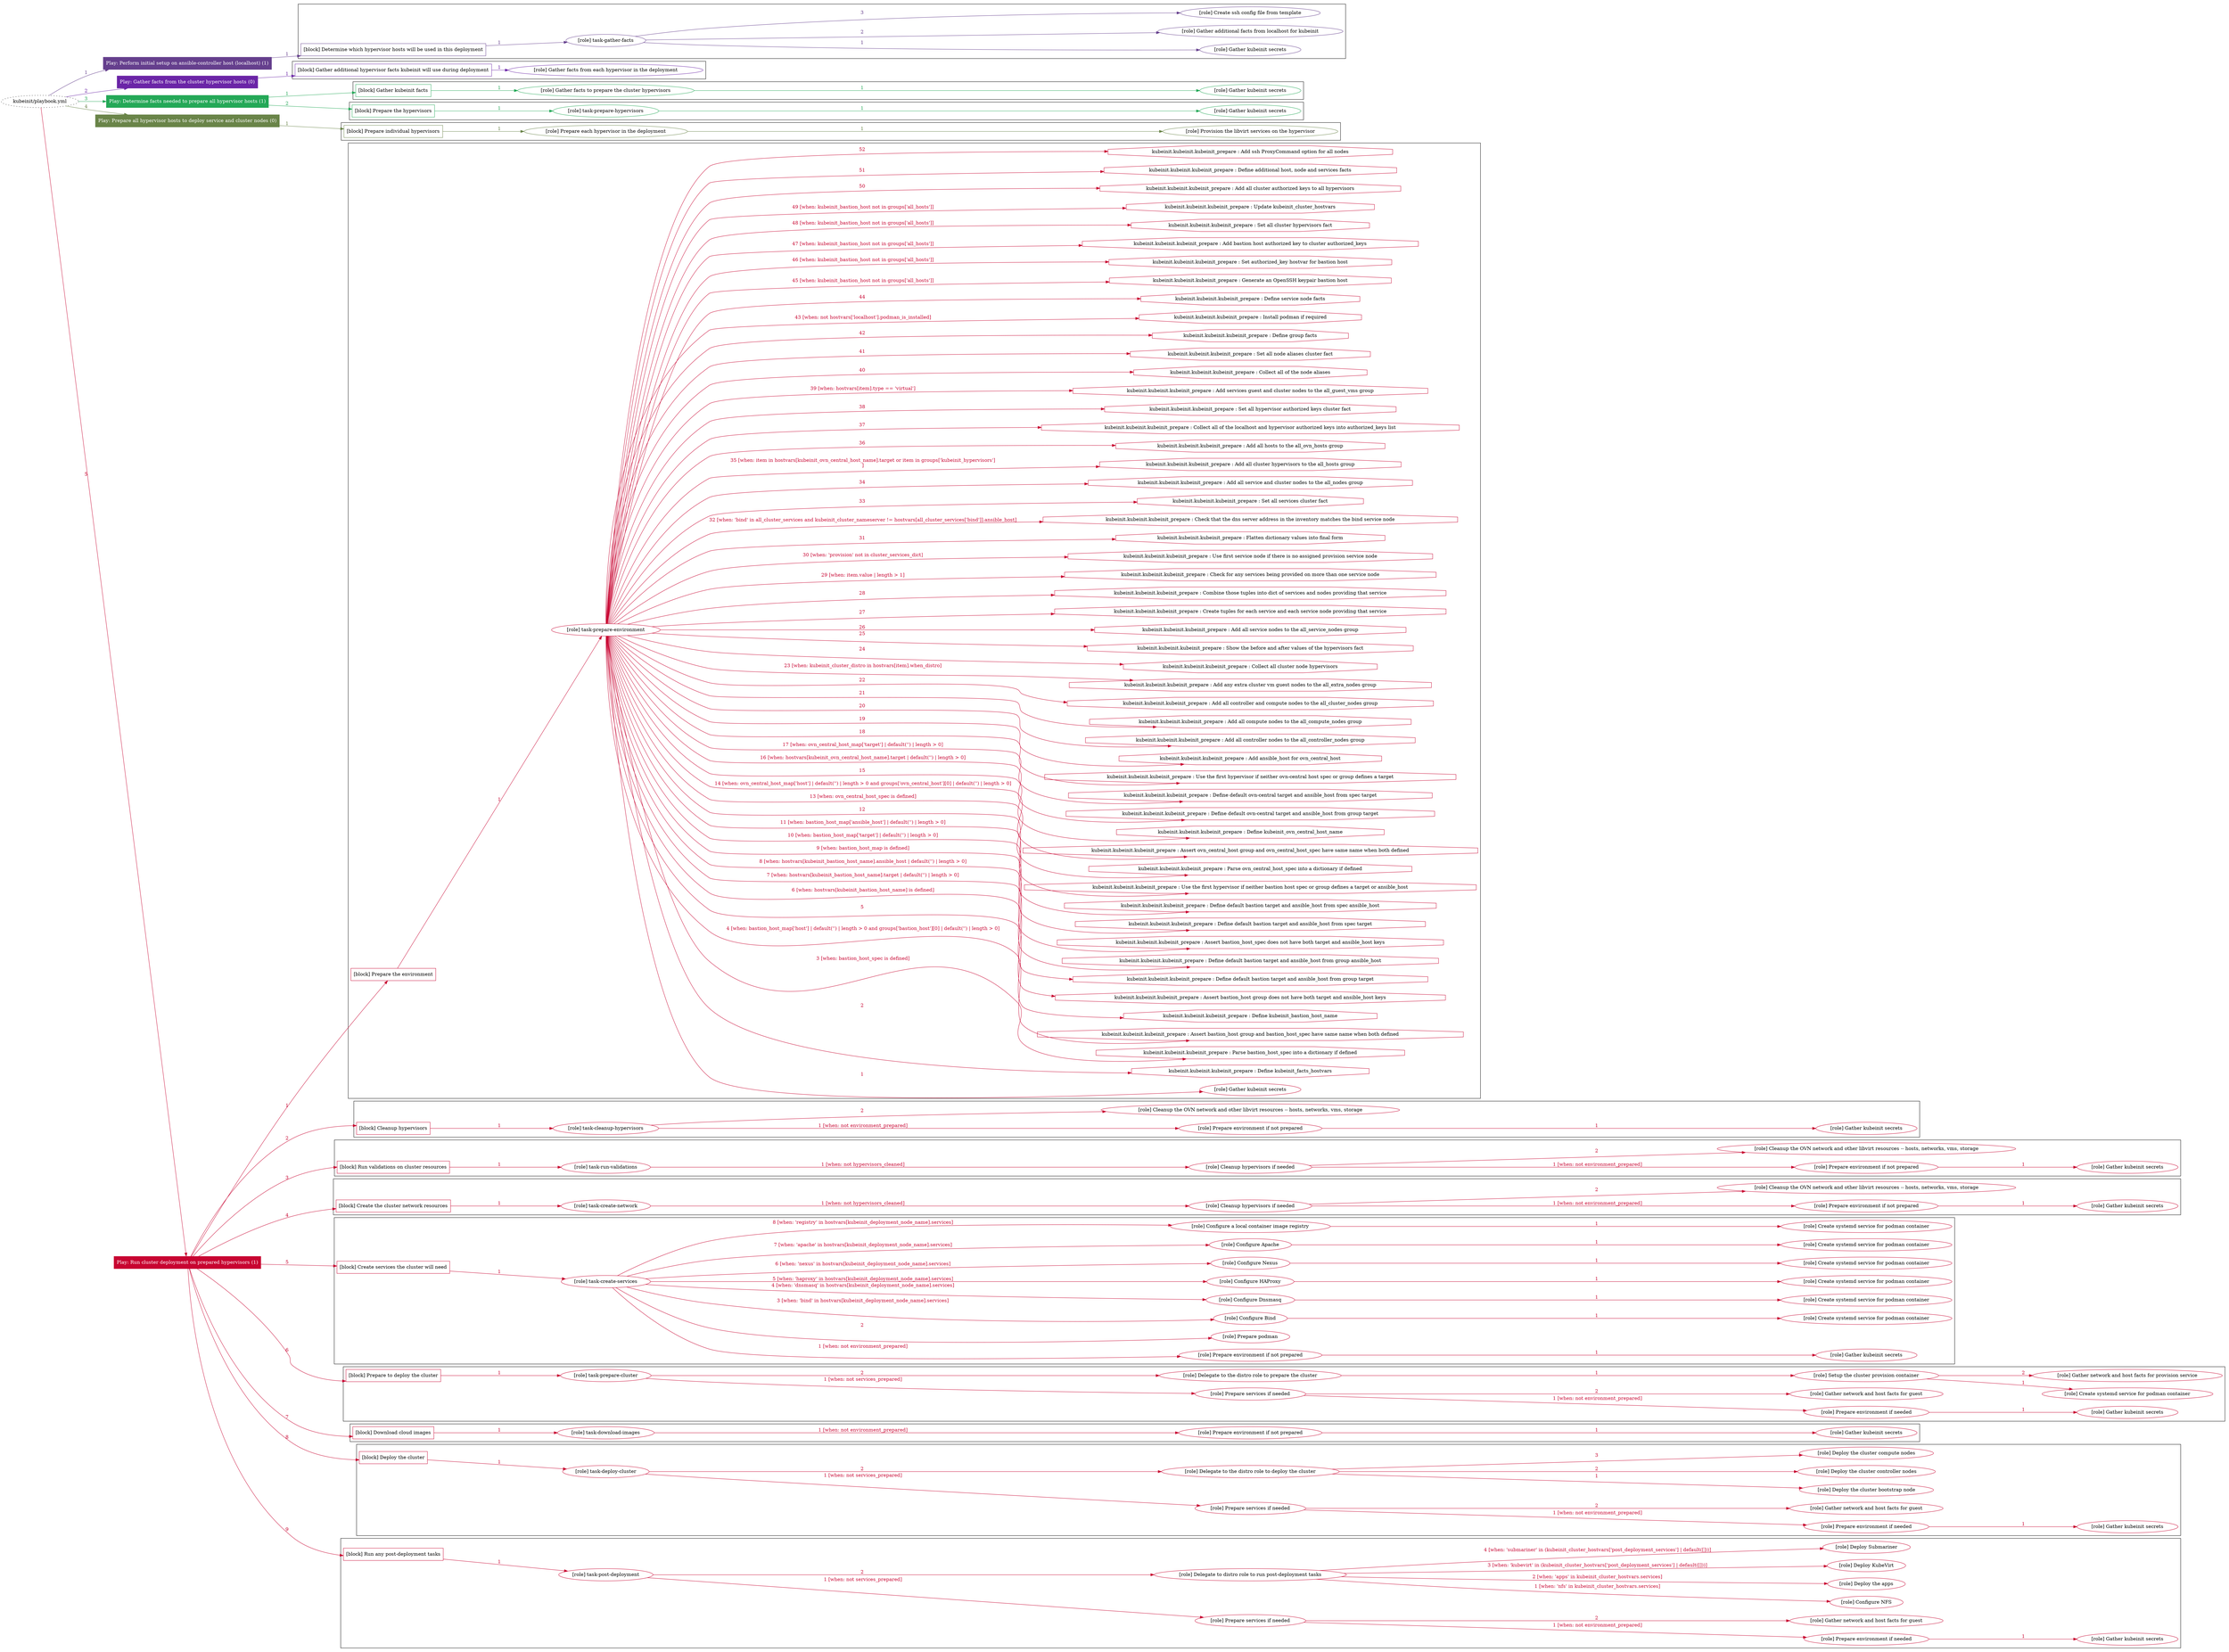 digraph {
	graph [concentrate=true ordering=in rankdir=LR ratio=fill]
	edge [esep=5 sep=10]
	"kubeinit/playbook.yml" [URL="/home/runner/work/kubeinit/kubeinit/kubeinit/playbook.yml" id=playbook_555be4e4 style=dotted]
	"kubeinit/playbook.yml" -> play_eb3d7757 [label="1 " color="#653f8d" fontcolor="#653f8d" id=edge_25dfdb17 labeltooltip="1 " tooltip="1 "]
	subgraph "Play: Perform initial setup on ansible-controller host (localhost) (1)" {
		play_eb3d7757 [label="Play: Perform initial setup on ansible-controller host (localhost) (1)" URL="/home/runner/work/kubeinit/kubeinit/kubeinit/playbook.yml" color="#653f8d" fontcolor="#ffffff" id=play_eb3d7757 shape=box style=filled tooltip=localhost]
		play_eb3d7757 -> block_e48f6ea4 [label=1 color="#653f8d" fontcolor="#653f8d" id=edge_db8f3be6 labeltooltip=1 tooltip=1]
		subgraph cluster_block_e48f6ea4 {
			block_e48f6ea4 [label="[block] Determine which hypervisor hosts will be used in this deployment" URL="/home/runner/work/kubeinit/kubeinit/kubeinit/playbook.yml" color="#653f8d" id=block_e48f6ea4 labeltooltip="Determine which hypervisor hosts will be used in this deployment" shape=box tooltip="Determine which hypervisor hosts will be used in this deployment"]
			block_e48f6ea4 -> role_bedd4c49 [label="1 " color="#653f8d" fontcolor="#653f8d" id=edge_bf213ae6 labeltooltip="1 " tooltip="1 "]
			subgraph "task-gather-facts" {
				role_bedd4c49 [label="[role] task-gather-facts" URL="/home/runner/work/kubeinit/kubeinit/kubeinit/playbook.yml" color="#653f8d" id=role_bedd4c49 tooltip="task-gather-facts"]
				role_bedd4c49 -> role_d17da364 [label="1 " color="#653f8d" fontcolor="#653f8d" id=edge_0b173e14 labeltooltip="1 " tooltip="1 "]
				subgraph "Gather kubeinit secrets" {
					role_d17da364 [label="[role] Gather kubeinit secrets" URL="/home/runner/.ansible/collections/ansible_collections/kubeinit/kubeinit/roles/kubeinit_prepare/tasks/build_hypervisors_group.yml" color="#653f8d" id=role_d17da364 tooltip="Gather kubeinit secrets"]
				}
				role_bedd4c49 -> role_c639ea18 [label="2 " color="#653f8d" fontcolor="#653f8d" id=edge_e104afe2 labeltooltip="2 " tooltip="2 "]
				subgraph "Gather additional facts from localhost for kubeinit" {
					role_c639ea18 [label="[role] Gather additional facts from localhost for kubeinit" URL="/home/runner/.ansible/collections/ansible_collections/kubeinit/kubeinit/roles/kubeinit_prepare/tasks/build_hypervisors_group.yml" color="#653f8d" id=role_c639ea18 tooltip="Gather additional facts from localhost for kubeinit"]
				}
				role_bedd4c49 -> role_bc44043e [label="3 " color="#653f8d" fontcolor="#653f8d" id=edge_596ff0de labeltooltip="3 " tooltip="3 "]
				subgraph "Create ssh config file from template" {
					role_bc44043e [label="[role] Create ssh config file from template" URL="/home/runner/.ansible/collections/ansible_collections/kubeinit/kubeinit/roles/kubeinit_prepare/tasks/build_hypervisors_group.yml" color="#653f8d" id=role_bc44043e tooltip="Create ssh config file from template"]
				}
			}
		}
	}
	"kubeinit/playbook.yml" -> play_5d81eb98 [label="2 " color="#6b25a7" fontcolor="#6b25a7" id=edge_8329b672 labeltooltip="2 " tooltip="2 "]
	subgraph "Play: Gather facts from the cluster hypervisor hosts (0)" {
		play_5d81eb98 [label="Play: Gather facts from the cluster hypervisor hosts (0)" URL="/home/runner/work/kubeinit/kubeinit/kubeinit/playbook.yml" color="#6b25a7" fontcolor="#ffffff" id=play_5d81eb98 shape=box style=filled tooltip="Play: Gather facts from the cluster hypervisor hosts (0)"]
		play_5d81eb98 -> block_166a675d [label=1 color="#6b25a7" fontcolor="#6b25a7" id=edge_01ad77c7 labeltooltip=1 tooltip=1]
		subgraph cluster_block_166a675d {
			block_166a675d [label="[block] Gather additional hypervisor facts kubeinit will use during deployment" URL="/home/runner/work/kubeinit/kubeinit/kubeinit/playbook.yml" color="#6b25a7" id=block_166a675d labeltooltip="Gather additional hypervisor facts kubeinit will use during deployment" shape=box tooltip="Gather additional hypervisor facts kubeinit will use during deployment"]
			block_166a675d -> role_ad3c7378 [label="1 " color="#6b25a7" fontcolor="#6b25a7" id=edge_f5502cfb labeltooltip="1 " tooltip="1 "]
			subgraph "Gather facts from each hypervisor in the deployment" {
				role_ad3c7378 [label="[role] Gather facts from each hypervisor in the deployment" URL="/home/runner/work/kubeinit/kubeinit/kubeinit/playbook.yml" color="#6b25a7" id=role_ad3c7378 tooltip="Gather facts from each hypervisor in the deployment"]
			}
		}
	}
	"kubeinit/playbook.yml" -> play_8fefb9e5 [label="3 " color="#24a857" fontcolor="#24a857" id=edge_e0dc73b4 labeltooltip="3 " tooltip="3 "]
	subgraph "Play: Determine facts needed to prepare all hypervisor hosts (1)" {
		play_8fefb9e5 [label="Play: Determine facts needed to prepare all hypervisor hosts (1)" URL="/home/runner/work/kubeinit/kubeinit/kubeinit/playbook.yml" color="#24a857" fontcolor="#ffffff" id=play_8fefb9e5 shape=box style=filled tooltip=localhost]
		play_8fefb9e5 -> block_cbddfe37 [label=1 color="#24a857" fontcolor="#24a857" id=edge_fef2cbc2 labeltooltip=1 tooltip=1]
		subgraph cluster_block_cbddfe37 {
			block_cbddfe37 [label="[block] Gather kubeinit facts" URL="/home/runner/work/kubeinit/kubeinit/kubeinit/playbook.yml" color="#24a857" id=block_cbddfe37 labeltooltip="Gather kubeinit facts" shape=box tooltip="Gather kubeinit facts"]
			block_cbddfe37 -> role_a8ea8b28 [label="1 " color="#24a857" fontcolor="#24a857" id=edge_4e759201 labeltooltip="1 " tooltip="1 "]
			subgraph "Gather facts to prepare the cluster hypervisors" {
				role_a8ea8b28 [label="[role] Gather facts to prepare the cluster hypervisors" URL="/home/runner/work/kubeinit/kubeinit/kubeinit/playbook.yml" color="#24a857" id=role_a8ea8b28 tooltip="Gather facts to prepare the cluster hypervisors"]
				role_a8ea8b28 -> role_9d0ddc3e [label="1 " color="#24a857" fontcolor="#24a857" id=edge_fb74ca30 labeltooltip="1 " tooltip="1 "]
				subgraph "Gather kubeinit secrets" {
					role_9d0ddc3e [label="[role] Gather kubeinit secrets" URL="/home/runner/.ansible/collections/ansible_collections/kubeinit/kubeinit/roles/kubeinit_prepare/tasks/gather_kubeinit_facts.yml" color="#24a857" id=role_9d0ddc3e tooltip="Gather kubeinit secrets"]
				}
			}
		}
		play_8fefb9e5 -> block_f20701cb [label=2 color="#24a857" fontcolor="#24a857" id=edge_22c9d210 labeltooltip=2 tooltip=2]
		subgraph cluster_block_f20701cb {
			block_f20701cb [label="[block] Prepare the hypervisors" URL="/home/runner/work/kubeinit/kubeinit/kubeinit/playbook.yml" color="#24a857" id=block_f20701cb labeltooltip="Prepare the hypervisors" shape=box tooltip="Prepare the hypervisors"]
			block_f20701cb -> role_b4a9083a [label="1 " color="#24a857" fontcolor="#24a857" id=edge_5feb4714 labeltooltip="1 " tooltip="1 "]
			subgraph "task-prepare-hypervisors" {
				role_b4a9083a [label="[role] task-prepare-hypervisors" URL="/home/runner/work/kubeinit/kubeinit/kubeinit/playbook.yml" color="#24a857" id=role_b4a9083a tooltip="task-prepare-hypervisors"]
				role_b4a9083a -> role_8b24d8ef [label="1 " color="#24a857" fontcolor="#24a857" id=edge_06016d83 labeltooltip="1 " tooltip="1 "]
				subgraph "Gather kubeinit secrets" {
					role_8b24d8ef [label="[role] Gather kubeinit secrets" URL="/home/runner/.ansible/collections/ansible_collections/kubeinit/kubeinit/roles/kubeinit_prepare/tasks/gather_kubeinit_facts.yml" color="#24a857" id=role_8b24d8ef tooltip="Gather kubeinit secrets"]
				}
			}
		}
	}
	"kubeinit/playbook.yml" -> play_4cb32e4a [label="4 " color="#698448" fontcolor="#698448" id=edge_5cf10ce0 labeltooltip="4 " tooltip="4 "]
	subgraph "Play: Prepare all hypervisor hosts to deploy service and cluster nodes (0)" {
		play_4cb32e4a [label="Play: Prepare all hypervisor hosts to deploy service and cluster nodes (0)" URL="/home/runner/work/kubeinit/kubeinit/kubeinit/playbook.yml" color="#698448" fontcolor="#ffffff" id=play_4cb32e4a shape=box style=filled tooltip="Play: Prepare all hypervisor hosts to deploy service and cluster nodes (0)"]
		play_4cb32e4a -> block_037ec7ad [label=1 color="#698448" fontcolor="#698448" id=edge_52651498 labeltooltip=1 tooltip=1]
		subgraph cluster_block_037ec7ad {
			block_037ec7ad [label="[block] Prepare individual hypervisors" URL="/home/runner/work/kubeinit/kubeinit/kubeinit/playbook.yml" color="#698448" id=block_037ec7ad labeltooltip="Prepare individual hypervisors" shape=box tooltip="Prepare individual hypervisors"]
			block_037ec7ad -> role_34e81b5d [label="1 " color="#698448" fontcolor="#698448" id=edge_472f203d labeltooltip="1 " tooltip="1 "]
			subgraph "Prepare each hypervisor in the deployment" {
				role_34e81b5d [label="[role] Prepare each hypervisor in the deployment" URL="/home/runner/work/kubeinit/kubeinit/kubeinit/playbook.yml" color="#698448" id=role_34e81b5d tooltip="Prepare each hypervisor in the deployment"]
				role_34e81b5d -> role_f4d6d0a8 [label="1 " color="#698448" fontcolor="#698448" id=edge_92423ff9 labeltooltip="1 " tooltip="1 "]
				subgraph "Provision the libvirt services on the hypervisor" {
					role_f4d6d0a8 [label="[role] Provision the libvirt services on the hypervisor" URL="/home/runner/.ansible/collections/ansible_collections/kubeinit/kubeinit/roles/kubeinit_prepare/tasks/prepare_hypervisor.yml" color="#698448" id=role_f4d6d0a8 tooltip="Provision the libvirt services on the hypervisor"]
				}
			}
		}
	}
	"kubeinit/playbook.yml" -> play_37c8be5b [label="5 " color="#c80431" fontcolor="#c80431" id=edge_7d8b800c labeltooltip="5 " tooltip="5 "]
	subgraph "Play: Run cluster deployment on prepared hypervisors (1)" {
		play_37c8be5b [label="Play: Run cluster deployment on prepared hypervisors (1)" URL="/home/runner/work/kubeinit/kubeinit/kubeinit/playbook.yml" color="#c80431" fontcolor="#ffffff" id=play_37c8be5b shape=box style=filled tooltip=localhost]
		play_37c8be5b -> block_1467f299 [label=1 color="#c80431" fontcolor="#c80431" id=edge_efdb198a labeltooltip=1 tooltip=1]
		subgraph cluster_block_1467f299 {
			block_1467f299 [label="[block] Prepare the environment" URL="/home/runner/work/kubeinit/kubeinit/kubeinit/playbook.yml" color="#c80431" id=block_1467f299 labeltooltip="Prepare the environment" shape=box tooltip="Prepare the environment"]
			block_1467f299 -> role_83061949 [label="1 " color="#c80431" fontcolor="#c80431" id=edge_78e19710 labeltooltip="1 " tooltip="1 "]
			subgraph "task-prepare-environment" {
				role_83061949 [label="[role] task-prepare-environment" URL="/home/runner/work/kubeinit/kubeinit/kubeinit/playbook.yml" color="#c80431" id=role_83061949 tooltip="task-prepare-environment"]
				role_83061949 -> role_e51a6573 [label="1 " color="#c80431" fontcolor="#c80431" id=edge_41151823 labeltooltip="1 " tooltip="1 "]
				subgraph "Gather kubeinit secrets" {
					role_e51a6573 [label="[role] Gather kubeinit secrets" URL="/home/runner/.ansible/collections/ansible_collections/kubeinit/kubeinit/roles/kubeinit_prepare/tasks/gather_kubeinit_facts.yml" color="#c80431" id=role_e51a6573 tooltip="Gather kubeinit secrets"]
				}
				task_5c124549 [label="kubeinit.kubeinit.kubeinit_prepare : Define kubeinit_facts_hostvars" URL="/home/runner/.ansible/collections/ansible_collections/kubeinit/kubeinit/roles/kubeinit_prepare/tasks/main.yml" color="#c80431" id=task_5c124549 shape=octagon tooltip="kubeinit.kubeinit.kubeinit_prepare : Define kubeinit_facts_hostvars"]
				role_83061949 -> task_5c124549 [label="2 " color="#c80431" fontcolor="#c80431" id=edge_2e2ee799 labeltooltip="2 " tooltip="2 "]
				task_a4a17a53 [label="kubeinit.kubeinit.kubeinit_prepare : Parse bastion_host_spec into a dictionary if defined" URL="/home/runner/.ansible/collections/ansible_collections/kubeinit/kubeinit/roles/kubeinit_prepare/tasks/main.yml" color="#c80431" id=task_a4a17a53 shape=octagon tooltip="kubeinit.kubeinit.kubeinit_prepare : Parse bastion_host_spec into a dictionary if defined"]
				role_83061949 -> task_a4a17a53 [label="3 [when: bastion_host_spec is defined]" color="#c80431" fontcolor="#c80431" id=edge_5146c462 labeltooltip="3 [when: bastion_host_spec is defined]" tooltip="3 [when: bastion_host_spec is defined]"]
				task_4246d81c [label="kubeinit.kubeinit.kubeinit_prepare : Assert bastion_host group and bastion_host_spec have same name when both defined" URL="/home/runner/.ansible/collections/ansible_collections/kubeinit/kubeinit/roles/kubeinit_prepare/tasks/main.yml" color="#c80431" id=task_4246d81c shape=octagon tooltip="kubeinit.kubeinit.kubeinit_prepare : Assert bastion_host group and bastion_host_spec have same name when both defined"]
				role_83061949 -> task_4246d81c [label="4 [when: bastion_host_map['host'] | default('') | length > 0 and groups['bastion_host'][0] | default('') | length > 0]" color="#c80431" fontcolor="#c80431" id=edge_ffb77011 labeltooltip="4 [when: bastion_host_map['host'] | default('') | length > 0 and groups['bastion_host'][0] | default('') | length > 0]" tooltip="4 [when: bastion_host_map['host'] | default('') | length > 0 and groups['bastion_host'][0] | default('') | length > 0]"]
				task_5f160b27 [label="kubeinit.kubeinit.kubeinit_prepare : Define kubeinit_bastion_host_name" URL="/home/runner/.ansible/collections/ansible_collections/kubeinit/kubeinit/roles/kubeinit_prepare/tasks/main.yml" color="#c80431" id=task_5f160b27 shape=octagon tooltip="kubeinit.kubeinit.kubeinit_prepare : Define kubeinit_bastion_host_name"]
				role_83061949 -> task_5f160b27 [label="5 " color="#c80431" fontcolor="#c80431" id=edge_71a4067f labeltooltip="5 " tooltip="5 "]
				task_5e088eb5 [label="kubeinit.kubeinit.kubeinit_prepare : Assert bastion_host group does not have both target and ansible_host keys" URL="/home/runner/.ansible/collections/ansible_collections/kubeinit/kubeinit/roles/kubeinit_prepare/tasks/main.yml" color="#c80431" id=task_5e088eb5 shape=octagon tooltip="kubeinit.kubeinit.kubeinit_prepare : Assert bastion_host group does not have both target and ansible_host keys"]
				role_83061949 -> task_5e088eb5 [label="6 [when: hostvars[kubeinit_bastion_host_name] is defined]" color="#c80431" fontcolor="#c80431" id=edge_e4e53be8 labeltooltip="6 [when: hostvars[kubeinit_bastion_host_name] is defined]" tooltip="6 [when: hostvars[kubeinit_bastion_host_name] is defined]"]
				task_cc3fcfcc [label="kubeinit.kubeinit.kubeinit_prepare : Define default bastion target and ansible_host from group target" URL="/home/runner/.ansible/collections/ansible_collections/kubeinit/kubeinit/roles/kubeinit_prepare/tasks/main.yml" color="#c80431" id=task_cc3fcfcc shape=octagon tooltip="kubeinit.kubeinit.kubeinit_prepare : Define default bastion target and ansible_host from group target"]
				role_83061949 -> task_cc3fcfcc [label="7 [when: hostvars[kubeinit_bastion_host_name].target | default('') | length > 0]" color="#c80431" fontcolor="#c80431" id=edge_10b09a46 labeltooltip="7 [when: hostvars[kubeinit_bastion_host_name].target | default('') | length > 0]" tooltip="7 [when: hostvars[kubeinit_bastion_host_name].target | default('') | length > 0]"]
				task_176d1709 [label="kubeinit.kubeinit.kubeinit_prepare : Define default bastion target and ansible_host from group ansible_host" URL="/home/runner/.ansible/collections/ansible_collections/kubeinit/kubeinit/roles/kubeinit_prepare/tasks/main.yml" color="#c80431" id=task_176d1709 shape=octagon tooltip="kubeinit.kubeinit.kubeinit_prepare : Define default bastion target and ansible_host from group ansible_host"]
				role_83061949 -> task_176d1709 [label="8 [when: hostvars[kubeinit_bastion_host_name].ansible_host | default('') | length > 0]" color="#c80431" fontcolor="#c80431" id=edge_10015a67 labeltooltip="8 [when: hostvars[kubeinit_bastion_host_name].ansible_host | default('') | length > 0]" tooltip="8 [when: hostvars[kubeinit_bastion_host_name].ansible_host | default('') | length > 0]"]
				task_690306ed [label="kubeinit.kubeinit.kubeinit_prepare : Assert bastion_host_spec does not have both target and ansible_host keys" URL="/home/runner/.ansible/collections/ansible_collections/kubeinit/kubeinit/roles/kubeinit_prepare/tasks/main.yml" color="#c80431" id=task_690306ed shape=octagon tooltip="kubeinit.kubeinit.kubeinit_prepare : Assert bastion_host_spec does not have both target and ansible_host keys"]
				role_83061949 -> task_690306ed [label="9 [when: bastion_host_map is defined]" color="#c80431" fontcolor="#c80431" id=edge_47fc8d0f labeltooltip="9 [when: bastion_host_map is defined]" tooltip="9 [when: bastion_host_map is defined]"]
				task_88bb1aa7 [label="kubeinit.kubeinit.kubeinit_prepare : Define default bastion target and ansible_host from spec target" URL="/home/runner/.ansible/collections/ansible_collections/kubeinit/kubeinit/roles/kubeinit_prepare/tasks/main.yml" color="#c80431" id=task_88bb1aa7 shape=octagon tooltip="kubeinit.kubeinit.kubeinit_prepare : Define default bastion target and ansible_host from spec target"]
				role_83061949 -> task_88bb1aa7 [label="10 [when: bastion_host_map['target'] | default('') | length > 0]" color="#c80431" fontcolor="#c80431" id=edge_68b3a5de labeltooltip="10 [when: bastion_host_map['target'] | default('') | length > 0]" tooltip="10 [when: bastion_host_map['target'] | default('') | length > 0]"]
				task_c5e32ee3 [label="kubeinit.kubeinit.kubeinit_prepare : Define default bastion target and ansible_host from spec ansible_host" URL="/home/runner/.ansible/collections/ansible_collections/kubeinit/kubeinit/roles/kubeinit_prepare/tasks/main.yml" color="#c80431" id=task_c5e32ee3 shape=octagon tooltip="kubeinit.kubeinit.kubeinit_prepare : Define default bastion target and ansible_host from spec ansible_host"]
				role_83061949 -> task_c5e32ee3 [label="11 [when: bastion_host_map['ansible_host'] | default('') | length > 0]" color="#c80431" fontcolor="#c80431" id=edge_2e1b1126 labeltooltip="11 [when: bastion_host_map['ansible_host'] | default('') | length > 0]" tooltip="11 [when: bastion_host_map['ansible_host'] | default('') | length > 0]"]
				task_24c4f2b0 [label="kubeinit.kubeinit.kubeinit_prepare : Use the first hypervisor if neither bastion host spec or group defines a target or ansible_host" URL="/home/runner/.ansible/collections/ansible_collections/kubeinit/kubeinit/roles/kubeinit_prepare/tasks/main.yml" color="#c80431" id=task_24c4f2b0 shape=octagon tooltip="kubeinit.kubeinit.kubeinit_prepare : Use the first hypervisor if neither bastion host spec or group defines a target or ansible_host"]
				role_83061949 -> task_24c4f2b0 [label="12 " color="#c80431" fontcolor="#c80431" id=edge_e2fde8d5 labeltooltip="12 " tooltip="12 "]
				task_a8c09be9 [label="kubeinit.kubeinit.kubeinit_prepare : Parse ovn_central_host_spec into a dictionary if defined" URL="/home/runner/.ansible/collections/ansible_collections/kubeinit/kubeinit/roles/kubeinit_prepare/tasks/main.yml" color="#c80431" id=task_a8c09be9 shape=octagon tooltip="kubeinit.kubeinit.kubeinit_prepare : Parse ovn_central_host_spec into a dictionary if defined"]
				role_83061949 -> task_a8c09be9 [label="13 [when: ovn_central_host_spec is defined]" color="#c80431" fontcolor="#c80431" id=edge_111f641c labeltooltip="13 [when: ovn_central_host_spec is defined]" tooltip="13 [when: ovn_central_host_spec is defined]"]
				task_551de2e0 [label="kubeinit.kubeinit.kubeinit_prepare : Assert ovn_central_host group and ovn_central_host_spec have same name when both defined" URL="/home/runner/.ansible/collections/ansible_collections/kubeinit/kubeinit/roles/kubeinit_prepare/tasks/main.yml" color="#c80431" id=task_551de2e0 shape=octagon tooltip="kubeinit.kubeinit.kubeinit_prepare : Assert ovn_central_host group and ovn_central_host_spec have same name when both defined"]
				role_83061949 -> task_551de2e0 [label="14 [when: ovn_central_host_map['host'] | default('') | length > 0 and groups['ovn_central_host'][0] | default('') | length > 0]" color="#c80431" fontcolor="#c80431" id=edge_c1c519c7 labeltooltip="14 [when: ovn_central_host_map['host'] | default('') | length > 0 and groups['ovn_central_host'][0] | default('') | length > 0]" tooltip="14 [when: ovn_central_host_map['host'] | default('') | length > 0 and groups['ovn_central_host'][0] | default('') | length > 0]"]
				task_9f1fd516 [label="kubeinit.kubeinit.kubeinit_prepare : Define kubeinit_ovn_central_host_name" URL="/home/runner/.ansible/collections/ansible_collections/kubeinit/kubeinit/roles/kubeinit_prepare/tasks/main.yml" color="#c80431" id=task_9f1fd516 shape=octagon tooltip="kubeinit.kubeinit.kubeinit_prepare : Define kubeinit_ovn_central_host_name"]
				role_83061949 -> task_9f1fd516 [label="15 " color="#c80431" fontcolor="#c80431" id=edge_ad4ee997 labeltooltip="15 " tooltip="15 "]
				task_7964c99f [label="kubeinit.kubeinit.kubeinit_prepare : Define default ovn-central target and ansible_host from group target" URL="/home/runner/.ansible/collections/ansible_collections/kubeinit/kubeinit/roles/kubeinit_prepare/tasks/main.yml" color="#c80431" id=task_7964c99f shape=octagon tooltip="kubeinit.kubeinit.kubeinit_prepare : Define default ovn-central target and ansible_host from group target"]
				role_83061949 -> task_7964c99f [label="16 [when: hostvars[kubeinit_ovn_central_host_name].target | default('') | length > 0]" color="#c80431" fontcolor="#c80431" id=edge_c0524689 labeltooltip="16 [when: hostvars[kubeinit_ovn_central_host_name].target | default('') | length > 0]" tooltip="16 [when: hostvars[kubeinit_ovn_central_host_name].target | default('') | length > 0]"]
				task_3d1cca67 [label="kubeinit.kubeinit.kubeinit_prepare : Define default ovn-central target and ansible_host from spec target" URL="/home/runner/.ansible/collections/ansible_collections/kubeinit/kubeinit/roles/kubeinit_prepare/tasks/main.yml" color="#c80431" id=task_3d1cca67 shape=octagon tooltip="kubeinit.kubeinit.kubeinit_prepare : Define default ovn-central target and ansible_host from spec target"]
				role_83061949 -> task_3d1cca67 [label="17 [when: ovn_central_host_map['target'] | default('') | length > 0]" color="#c80431" fontcolor="#c80431" id=edge_b28c29b8 labeltooltip="17 [when: ovn_central_host_map['target'] | default('') | length > 0]" tooltip="17 [when: ovn_central_host_map['target'] | default('') | length > 0]"]
				task_4d11eea4 [label="kubeinit.kubeinit.kubeinit_prepare : Use the first hypervisor if neither ovn-central host spec or group defines a target" URL="/home/runner/.ansible/collections/ansible_collections/kubeinit/kubeinit/roles/kubeinit_prepare/tasks/main.yml" color="#c80431" id=task_4d11eea4 shape=octagon tooltip="kubeinit.kubeinit.kubeinit_prepare : Use the first hypervisor if neither ovn-central host spec or group defines a target"]
				role_83061949 -> task_4d11eea4 [label="18 " color="#c80431" fontcolor="#c80431" id=edge_88785312 labeltooltip="18 " tooltip="18 "]
				task_1572dc31 [label="kubeinit.kubeinit.kubeinit_prepare : Add ansible_host for ovn_central_host" URL="/home/runner/.ansible/collections/ansible_collections/kubeinit/kubeinit/roles/kubeinit_prepare/tasks/main.yml" color="#c80431" id=task_1572dc31 shape=octagon tooltip="kubeinit.kubeinit.kubeinit_prepare : Add ansible_host for ovn_central_host"]
				role_83061949 -> task_1572dc31 [label="19 " color="#c80431" fontcolor="#c80431" id=edge_cfcaf733 labeltooltip="19 " tooltip="19 "]
				task_102763b6 [label="kubeinit.kubeinit.kubeinit_prepare : Add all controller nodes to the all_controller_nodes group" URL="/home/runner/.ansible/collections/ansible_collections/kubeinit/kubeinit/roles/kubeinit_prepare/tasks/prepare_groups.yml" color="#c80431" id=task_102763b6 shape=octagon tooltip="kubeinit.kubeinit.kubeinit_prepare : Add all controller nodes to the all_controller_nodes group"]
				role_83061949 -> task_102763b6 [label="20 " color="#c80431" fontcolor="#c80431" id=edge_bc0d979c labeltooltip="20 " tooltip="20 "]
				task_5aa263ed [label="kubeinit.kubeinit.kubeinit_prepare : Add all compute nodes to the all_compute_nodes group" URL="/home/runner/.ansible/collections/ansible_collections/kubeinit/kubeinit/roles/kubeinit_prepare/tasks/prepare_groups.yml" color="#c80431" id=task_5aa263ed shape=octagon tooltip="kubeinit.kubeinit.kubeinit_prepare : Add all compute nodes to the all_compute_nodes group"]
				role_83061949 -> task_5aa263ed [label="21 " color="#c80431" fontcolor="#c80431" id=edge_18d54d89 labeltooltip="21 " tooltip="21 "]
				task_40d1d83f [label="kubeinit.kubeinit.kubeinit_prepare : Add all controller and compute nodes to the all_cluster_nodes group" URL="/home/runner/.ansible/collections/ansible_collections/kubeinit/kubeinit/roles/kubeinit_prepare/tasks/prepare_groups.yml" color="#c80431" id=task_40d1d83f shape=octagon tooltip="kubeinit.kubeinit.kubeinit_prepare : Add all controller and compute nodes to the all_cluster_nodes group"]
				role_83061949 -> task_40d1d83f [label="22 " color="#c80431" fontcolor="#c80431" id=edge_9f718502 labeltooltip="22 " tooltip="22 "]
				task_94544214 [label="kubeinit.kubeinit.kubeinit_prepare : Add any extra cluster vm guest nodes to the all_extra_nodes group" URL="/home/runner/.ansible/collections/ansible_collections/kubeinit/kubeinit/roles/kubeinit_prepare/tasks/prepare_groups.yml" color="#c80431" id=task_94544214 shape=octagon tooltip="kubeinit.kubeinit.kubeinit_prepare : Add any extra cluster vm guest nodes to the all_extra_nodes group"]
				role_83061949 -> task_94544214 [label="23 [when: kubeinit_cluster_distro in hostvars[item].when_distro]" color="#c80431" fontcolor="#c80431" id=edge_acc131d6 labeltooltip="23 [when: kubeinit_cluster_distro in hostvars[item].when_distro]" tooltip="23 [when: kubeinit_cluster_distro in hostvars[item].when_distro]"]
				task_aa41b4ed [label="kubeinit.kubeinit.kubeinit_prepare : Collect all cluster node hypervisors" URL="/home/runner/.ansible/collections/ansible_collections/kubeinit/kubeinit/roles/kubeinit_prepare/tasks/prepare_groups.yml" color="#c80431" id=task_aa41b4ed shape=octagon tooltip="kubeinit.kubeinit.kubeinit_prepare : Collect all cluster node hypervisors"]
				role_83061949 -> task_aa41b4ed [label="24 " color="#c80431" fontcolor="#c80431" id=edge_92a456ae labeltooltip="24 " tooltip="24 "]
				task_21ac3e97 [label="kubeinit.kubeinit.kubeinit_prepare : Show the before and after values of the hypervisors fact" URL="/home/runner/.ansible/collections/ansible_collections/kubeinit/kubeinit/roles/kubeinit_prepare/tasks/prepare_groups.yml" color="#c80431" id=task_21ac3e97 shape=octagon tooltip="kubeinit.kubeinit.kubeinit_prepare : Show the before and after values of the hypervisors fact"]
				role_83061949 -> task_21ac3e97 [label="25 " color="#c80431" fontcolor="#c80431" id=edge_2a124cf9 labeltooltip="25 " tooltip="25 "]
				task_8ca15a87 [label="kubeinit.kubeinit.kubeinit_prepare : Add all service nodes to the all_service_nodes group" URL="/home/runner/.ansible/collections/ansible_collections/kubeinit/kubeinit/roles/kubeinit_prepare/tasks/prepare_groups.yml" color="#c80431" id=task_8ca15a87 shape=octagon tooltip="kubeinit.kubeinit.kubeinit_prepare : Add all service nodes to the all_service_nodes group"]
				role_83061949 -> task_8ca15a87 [label="26 " color="#c80431" fontcolor="#c80431" id=edge_a4ed5456 labeltooltip="26 " tooltip="26 "]
				task_151b404f [label="kubeinit.kubeinit.kubeinit_prepare : Create tuples for each service and each service node providing that service" URL="/home/runner/.ansible/collections/ansible_collections/kubeinit/kubeinit/roles/kubeinit_prepare/tasks/prepare_groups.yml" color="#c80431" id=task_151b404f shape=octagon tooltip="kubeinit.kubeinit.kubeinit_prepare : Create tuples for each service and each service node providing that service"]
				role_83061949 -> task_151b404f [label="27 " color="#c80431" fontcolor="#c80431" id=edge_895bea38 labeltooltip="27 " tooltip="27 "]
				task_d3b73c65 [label="kubeinit.kubeinit.kubeinit_prepare : Combine those tuples into dict of services and nodes providing that service" URL="/home/runner/.ansible/collections/ansible_collections/kubeinit/kubeinit/roles/kubeinit_prepare/tasks/prepare_groups.yml" color="#c80431" id=task_d3b73c65 shape=octagon tooltip="kubeinit.kubeinit.kubeinit_prepare : Combine those tuples into dict of services and nodes providing that service"]
				role_83061949 -> task_d3b73c65 [label="28 " color="#c80431" fontcolor="#c80431" id=edge_8a4f7dfe labeltooltip="28 " tooltip="28 "]
				task_2dcd061f [label="kubeinit.kubeinit.kubeinit_prepare : Check for any services being provided on more than one service node" URL="/home/runner/.ansible/collections/ansible_collections/kubeinit/kubeinit/roles/kubeinit_prepare/tasks/prepare_groups.yml" color="#c80431" id=task_2dcd061f shape=octagon tooltip="kubeinit.kubeinit.kubeinit_prepare : Check for any services being provided on more than one service node"]
				role_83061949 -> task_2dcd061f [label="29 [when: item.value | length > 1]" color="#c80431" fontcolor="#c80431" id=edge_87f06b66 labeltooltip="29 [when: item.value | length > 1]" tooltip="29 [when: item.value | length > 1]"]
				task_f9380278 [label="kubeinit.kubeinit.kubeinit_prepare : Use first service node if there is no assigned provision service node" URL="/home/runner/.ansible/collections/ansible_collections/kubeinit/kubeinit/roles/kubeinit_prepare/tasks/prepare_groups.yml" color="#c80431" id=task_f9380278 shape=octagon tooltip="kubeinit.kubeinit.kubeinit_prepare : Use first service node if there is no assigned provision service node"]
				role_83061949 -> task_f9380278 [label="30 [when: 'provision' not in cluster_services_dict]" color="#c80431" fontcolor="#c80431" id=edge_58ce50d4 labeltooltip="30 [when: 'provision' not in cluster_services_dict]" tooltip="30 [when: 'provision' not in cluster_services_dict]"]
				task_81c00948 [label="kubeinit.kubeinit.kubeinit_prepare : Flatten dictionary values into final form" URL="/home/runner/.ansible/collections/ansible_collections/kubeinit/kubeinit/roles/kubeinit_prepare/tasks/prepare_groups.yml" color="#c80431" id=task_81c00948 shape=octagon tooltip="kubeinit.kubeinit.kubeinit_prepare : Flatten dictionary values into final form"]
				role_83061949 -> task_81c00948 [label="31 " color="#c80431" fontcolor="#c80431" id=edge_897a2d8c labeltooltip="31 " tooltip="31 "]
				task_7af53de0 [label="kubeinit.kubeinit.kubeinit_prepare : Check that the dns server address in the inventory matches the bind service node" URL="/home/runner/.ansible/collections/ansible_collections/kubeinit/kubeinit/roles/kubeinit_prepare/tasks/prepare_groups.yml" color="#c80431" id=task_7af53de0 shape=octagon tooltip="kubeinit.kubeinit.kubeinit_prepare : Check that the dns server address in the inventory matches the bind service node"]
				role_83061949 -> task_7af53de0 [label="32 [when: 'bind' in all_cluster_services and kubeinit_cluster_nameserver != hostvars[all_cluster_services['bind']].ansible_host]" color="#c80431" fontcolor="#c80431" id=edge_760fd57e labeltooltip="32 [when: 'bind' in all_cluster_services and kubeinit_cluster_nameserver != hostvars[all_cluster_services['bind']].ansible_host]" tooltip="32 [when: 'bind' in all_cluster_services and kubeinit_cluster_nameserver != hostvars[all_cluster_services['bind']].ansible_host]"]
				task_25ee650c [label="kubeinit.kubeinit.kubeinit_prepare : Set all services cluster fact" URL="/home/runner/.ansible/collections/ansible_collections/kubeinit/kubeinit/roles/kubeinit_prepare/tasks/prepare_groups.yml" color="#c80431" id=task_25ee650c shape=octagon tooltip="kubeinit.kubeinit.kubeinit_prepare : Set all services cluster fact"]
				role_83061949 -> task_25ee650c [label="33 " color="#c80431" fontcolor="#c80431" id=edge_3fd6fad6 labeltooltip="33 " tooltip="33 "]
				task_03b10363 [label="kubeinit.kubeinit.kubeinit_prepare : Add all service and cluster nodes to the all_nodes group" URL="/home/runner/.ansible/collections/ansible_collections/kubeinit/kubeinit/roles/kubeinit_prepare/tasks/prepare_groups.yml" color="#c80431" id=task_03b10363 shape=octagon tooltip="kubeinit.kubeinit.kubeinit_prepare : Add all service and cluster nodes to the all_nodes group"]
				role_83061949 -> task_03b10363 [label="34 " color="#c80431" fontcolor="#c80431" id=edge_5144d32f labeltooltip="34 " tooltip="34 "]
				task_64eaaf04 [label="kubeinit.kubeinit.kubeinit_prepare : Add all cluster hypervisors to the all_hosts group" URL="/home/runner/.ansible/collections/ansible_collections/kubeinit/kubeinit/roles/kubeinit_prepare/tasks/prepare_groups.yml" color="#c80431" id=task_64eaaf04 shape=octagon tooltip="kubeinit.kubeinit.kubeinit_prepare : Add all cluster hypervisors to the all_hosts group"]
				role_83061949 -> task_64eaaf04 [label="35 [when: item in hostvars[kubeinit_ovn_central_host_name].target or item in groups['kubeinit_hypervisors']
]" color="#c80431" fontcolor="#c80431" id=edge_8fdaf240 labeltooltip="35 [when: item in hostvars[kubeinit_ovn_central_host_name].target or item in groups['kubeinit_hypervisors']
]" tooltip="35 [when: item in hostvars[kubeinit_ovn_central_host_name].target or item in groups['kubeinit_hypervisors']
]"]
				task_275de9d5 [label="kubeinit.kubeinit.kubeinit_prepare : Add all hosts to the all_ovn_hosts group" URL="/home/runner/.ansible/collections/ansible_collections/kubeinit/kubeinit/roles/kubeinit_prepare/tasks/prepare_groups.yml" color="#c80431" id=task_275de9d5 shape=octagon tooltip="kubeinit.kubeinit.kubeinit_prepare : Add all hosts to the all_ovn_hosts group"]
				role_83061949 -> task_275de9d5 [label="36 " color="#c80431" fontcolor="#c80431" id=edge_4720f52d labeltooltip="36 " tooltip="36 "]
				task_e85dba32 [label="kubeinit.kubeinit.kubeinit_prepare : Collect all of the localhost and hypervisor authorized keys into authorized_keys list" URL="/home/runner/.ansible/collections/ansible_collections/kubeinit/kubeinit/roles/kubeinit_prepare/tasks/prepare_groups.yml" color="#c80431" id=task_e85dba32 shape=octagon tooltip="kubeinit.kubeinit.kubeinit_prepare : Collect all of the localhost and hypervisor authorized keys into authorized_keys list"]
				role_83061949 -> task_e85dba32 [label="37 " color="#c80431" fontcolor="#c80431" id=edge_43cff54a labeltooltip="37 " tooltip="37 "]
				task_e39191c6 [label="kubeinit.kubeinit.kubeinit_prepare : Set all hypervisor authorized keys cluster fact" URL="/home/runner/.ansible/collections/ansible_collections/kubeinit/kubeinit/roles/kubeinit_prepare/tasks/prepare_groups.yml" color="#c80431" id=task_e39191c6 shape=octagon tooltip="kubeinit.kubeinit.kubeinit_prepare : Set all hypervisor authorized keys cluster fact"]
				role_83061949 -> task_e39191c6 [label="38 " color="#c80431" fontcolor="#c80431" id=edge_3fcc46c3 labeltooltip="38 " tooltip="38 "]
				task_904f0fd7 [label="kubeinit.kubeinit.kubeinit_prepare : Add services guest and cluster nodes to the all_guest_vms group" URL="/home/runner/.ansible/collections/ansible_collections/kubeinit/kubeinit/roles/kubeinit_prepare/tasks/prepare_groups.yml" color="#c80431" id=task_904f0fd7 shape=octagon tooltip="kubeinit.kubeinit.kubeinit_prepare : Add services guest and cluster nodes to the all_guest_vms group"]
				role_83061949 -> task_904f0fd7 [label="39 [when: hostvars[item].type == 'virtual']" color="#c80431" fontcolor="#c80431" id=edge_384715e8 labeltooltip="39 [when: hostvars[item].type == 'virtual']" tooltip="39 [when: hostvars[item].type == 'virtual']"]
				task_29930062 [label="kubeinit.kubeinit.kubeinit_prepare : Collect all of the node aliases" URL="/home/runner/.ansible/collections/ansible_collections/kubeinit/kubeinit/roles/kubeinit_prepare/tasks/prepare_groups.yml" color="#c80431" id=task_29930062 shape=octagon tooltip="kubeinit.kubeinit.kubeinit_prepare : Collect all of the node aliases"]
				role_83061949 -> task_29930062 [label="40 " color="#c80431" fontcolor="#c80431" id=edge_07d7986f labeltooltip="40 " tooltip="40 "]
				task_65d5c389 [label="kubeinit.kubeinit.kubeinit_prepare : Set all node aliases cluster fact" URL="/home/runner/.ansible/collections/ansible_collections/kubeinit/kubeinit/roles/kubeinit_prepare/tasks/prepare_groups.yml" color="#c80431" id=task_65d5c389 shape=octagon tooltip="kubeinit.kubeinit.kubeinit_prepare : Set all node aliases cluster fact"]
				role_83061949 -> task_65d5c389 [label="41 " color="#c80431" fontcolor="#c80431" id=edge_2382b548 labeltooltip="41 " tooltip="41 "]
				task_5569adf2 [label="kubeinit.kubeinit.kubeinit_prepare : Define group facts" URL="/home/runner/.ansible/collections/ansible_collections/kubeinit/kubeinit/roles/kubeinit_prepare/tasks/main.yml" color="#c80431" id=task_5569adf2 shape=octagon tooltip="kubeinit.kubeinit.kubeinit_prepare : Define group facts"]
				role_83061949 -> task_5569adf2 [label="42 " color="#c80431" fontcolor="#c80431" id=edge_8de553ab labeltooltip="42 " tooltip="42 "]
				task_578e40c7 [label="kubeinit.kubeinit.kubeinit_prepare : Install podman if required" URL="/home/runner/.ansible/collections/ansible_collections/kubeinit/kubeinit/roles/kubeinit_prepare/tasks/main.yml" color="#c80431" id=task_578e40c7 shape=octagon tooltip="kubeinit.kubeinit.kubeinit_prepare : Install podman if required"]
				role_83061949 -> task_578e40c7 [label="43 [when: not hostvars['localhost'].podman_is_installed]" color="#c80431" fontcolor="#c80431" id=edge_9d7c8d4b labeltooltip="43 [when: not hostvars['localhost'].podman_is_installed]" tooltip="43 [when: not hostvars['localhost'].podman_is_installed]"]
				task_2d2db179 [label="kubeinit.kubeinit.kubeinit_prepare : Define service node facts" URL="/home/runner/.ansible/collections/ansible_collections/kubeinit/kubeinit/roles/kubeinit_prepare/tasks/main.yml" color="#c80431" id=task_2d2db179 shape=octagon tooltip="kubeinit.kubeinit.kubeinit_prepare : Define service node facts"]
				role_83061949 -> task_2d2db179 [label="44 " color="#c80431" fontcolor="#c80431" id=edge_31ad7cdc labeltooltip="44 " tooltip="44 "]
				task_0dbfe375 [label="kubeinit.kubeinit.kubeinit_prepare : Generate an OpenSSH keypair bastion host" URL="/home/runner/.ansible/collections/ansible_collections/kubeinit/kubeinit/roles/kubeinit_prepare/tasks/main.yml" color="#c80431" id=task_0dbfe375 shape=octagon tooltip="kubeinit.kubeinit.kubeinit_prepare : Generate an OpenSSH keypair bastion host"]
				role_83061949 -> task_0dbfe375 [label="45 [when: kubeinit_bastion_host not in groups['all_hosts']]" color="#c80431" fontcolor="#c80431" id=edge_43a2c394 labeltooltip="45 [when: kubeinit_bastion_host not in groups['all_hosts']]" tooltip="45 [when: kubeinit_bastion_host not in groups['all_hosts']]"]
				task_e826b42a [label="kubeinit.kubeinit.kubeinit_prepare : Set authorized_key hostvar for bastion host" URL="/home/runner/.ansible/collections/ansible_collections/kubeinit/kubeinit/roles/kubeinit_prepare/tasks/main.yml" color="#c80431" id=task_e826b42a shape=octagon tooltip="kubeinit.kubeinit.kubeinit_prepare : Set authorized_key hostvar for bastion host"]
				role_83061949 -> task_e826b42a [label="46 [when: kubeinit_bastion_host not in groups['all_hosts']]" color="#c80431" fontcolor="#c80431" id=edge_fa4a048b labeltooltip="46 [when: kubeinit_bastion_host not in groups['all_hosts']]" tooltip="46 [when: kubeinit_bastion_host not in groups['all_hosts']]"]
				task_af32e843 [label="kubeinit.kubeinit.kubeinit_prepare : Add bastion host authorized key to cluster authorized_keys" URL="/home/runner/.ansible/collections/ansible_collections/kubeinit/kubeinit/roles/kubeinit_prepare/tasks/main.yml" color="#c80431" id=task_af32e843 shape=octagon tooltip="kubeinit.kubeinit.kubeinit_prepare : Add bastion host authorized key to cluster authorized_keys"]
				role_83061949 -> task_af32e843 [label="47 [when: kubeinit_bastion_host not in groups['all_hosts']]" color="#c80431" fontcolor="#c80431" id=edge_e66903af labeltooltip="47 [when: kubeinit_bastion_host not in groups['all_hosts']]" tooltip="47 [when: kubeinit_bastion_host not in groups['all_hosts']]"]
				task_eba08a7a [label="kubeinit.kubeinit.kubeinit_prepare : Set all cluster hypervisors fact" URL="/home/runner/.ansible/collections/ansible_collections/kubeinit/kubeinit/roles/kubeinit_prepare/tasks/main.yml" color="#c80431" id=task_eba08a7a shape=octagon tooltip="kubeinit.kubeinit.kubeinit_prepare : Set all cluster hypervisors fact"]
				role_83061949 -> task_eba08a7a [label="48 [when: kubeinit_bastion_host not in groups['all_hosts']]" color="#c80431" fontcolor="#c80431" id=edge_743425c6 labeltooltip="48 [when: kubeinit_bastion_host not in groups['all_hosts']]" tooltip="48 [when: kubeinit_bastion_host not in groups['all_hosts']]"]
				task_1826bec6 [label="kubeinit.kubeinit.kubeinit_prepare : Update kubeinit_cluster_hostvars" URL="/home/runner/.ansible/collections/ansible_collections/kubeinit/kubeinit/roles/kubeinit_prepare/tasks/main.yml" color="#c80431" id=task_1826bec6 shape=octagon tooltip="kubeinit.kubeinit.kubeinit_prepare : Update kubeinit_cluster_hostvars"]
				role_83061949 -> task_1826bec6 [label="49 [when: kubeinit_bastion_host not in groups['all_hosts']]" color="#c80431" fontcolor="#c80431" id=edge_2cbab015 labeltooltip="49 [when: kubeinit_bastion_host not in groups['all_hosts']]" tooltip="49 [when: kubeinit_bastion_host not in groups['all_hosts']]"]
				task_0ad690dd [label="kubeinit.kubeinit.kubeinit_prepare : Add all cluster authorized keys to all hypervisors" URL="/home/runner/.ansible/collections/ansible_collections/kubeinit/kubeinit/roles/kubeinit_prepare/tasks/main.yml" color="#c80431" id=task_0ad690dd shape=octagon tooltip="kubeinit.kubeinit.kubeinit_prepare : Add all cluster authorized keys to all hypervisors"]
				role_83061949 -> task_0ad690dd [label="50 " color="#c80431" fontcolor="#c80431" id=edge_55dcfcab labeltooltip="50 " tooltip="50 "]
				task_b36a5c0c [label="kubeinit.kubeinit.kubeinit_prepare : Define additional host, node and services facts" URL="/home/runner/.ansible/collections/ansible_collections/kubeinit/kubeinit/roles/kubeinit_prepare/tasks/main.yml" color="#c80431" id=task_b36a5c0c shape=octagon tooltip="kubeinit.kubeinit.kubeinit_prepare : Define additional host, node and services facts"]
				role_83061949 -> task_b36a5c0c [label="51 " color="#c80431" fontcolor="#c80431" id=edge_5aa84535 labeltooltip="51 " tooltip="51 "]
				task_7a75c675 [label="kubeinit.kubeinit.kubeinit_prepare : Add ssh ProxyCommand option for all nodes" URL="/home/runner/.ansible/collections/ansible_collections/kubeinit/kubeinit/roles/kubeinit_prepare/tasks/main.yml" color="#c80431" id=task_7a75c675 shape=octagon tooltip="kubeinit.kubeinit.kubeinit_prepare : Add ssh ProxyCommand option for all nodes"]
				role_83061949 -> task_7a75c675 [label="52 " color="#c80431" fontcolor="#c80431" id=edge_1fcfd13d labeltooltip="52 " tooltip="52 "]
			}
		}
		play_37c8be5b -> block_9c080eaa [label=2 color="#c80431" fontcolor="#c80431" id=edge_76006b88 labeltooltip=2 tooltip=2]
		subgraph cluster_block_9c080eaa {
			block_9c080eaa [label="[block] Cleanup hypervisors" URL="/home/runner/work/kubeinit/kubeinit/kubeinit/playbook.yml" color="#c80431" id=block_9c080eaa labeltooltip="Cleanup hypervisors" shape=box tooltip="Cleanup hypervisors"]
			block_9c080eaa -> role_2657844b [label="1 " color="#c80431" fontcolor="#c80431" id=edge_6b3d9b6a labeltooltip="1 " tooltip="1 "]
			subgraph "task-cleanup-hypervisors" {
				role_2657844b [label="[role] task-cleanup-hypervisors" URL="/home/runner/work/kubeinit/kubeinit/kubeinit/playbook.yml" color="#c80431" id=role_2657844b tooltip="task-cleanup-hypervisors"]
				role_2657844b -> role_8985f9c8 [label="1 [when: not environment_prepared]" color="#c80431" fontcolor="#c80431" id=edge_f7682c5c labeltooltip="1 [when: not environment_prepared]" tooltip="1 [when: not environment_prepared]"]
				subgraph "Prepare environment if not prepared" {
					role_8985f9c8 [label="[role] Prepare environment if not prepared" URL="/home/runner/.ansible/collections/ansible_collections/kubeinit/kubeinit/roles/kubeinit_prepare/tasks/cleanup_hypervisors.yml" color="#c80431" id=role_8985f9c8 tooltip="Prepare environment if not prepared"]
					role_8985f9c8 -> role_e9df6898 [label="1 " color="#c80431" fontcolor="#c80431" id=edge_e455145c labeltooltip="1 " tooltip="1 "]
					subgraph "Gather kubeinit secrets" {
						role_e9df6898 [label="[role] Gather kubeinit secrets" URL="/home/runner/.ansible/collections/ansible_collections/kubeinit/kubeinit/roles/kubeinit_prepare/tasks/gather_kubeinit_facts.yml" color="#c80431" id=role_e9df6898 tooltip="Gather kubeinit secrets"]
					}
				}
				role_2657844b -> role_9fd7f22e [label="2 " color="#c80431" fontcolor="#c80431" id=edge_67c894c3 labeltooltip="2 " tooltip="2 "]
				subgraph "Cleanup the OVN network and other libvirt resources -- hosts, networks, vms, storage" {
					role_9fd7f22e [label="[role] Cleanup the OVN network and other libvirt resources -- hosts, networks, vms, storage" URL="/home/runner/.ansible/collections/ansible_collections/kubeinit/kubeinit/roles/kubeinit_prepare/tasks/cleanup_hypervisors.yml" color="#c80431" id=role_9fd7f22e tooltip="Cleanup the OVN network and other libvirt resources -- hosts, networks, vms, storage"]
				}
			}
		}
		play_37c8be5b -> block_4fc65937 [label=3 color="#c80431" fontcolor="#c80431" id=edge_6da5ed28 labeltooltip=3 tooltip=3]
		subgraph cluster_block_4fc65937 {
			block_4fc65937 [label="[block] Run validations on cluster resources" URL="/home/runner/work/kubeinit/kubeinit/kubeinit/playbook.yml" color="#c80431" id=block_4fc65937 labeltooltip="Run validations on cluster resources" shape=box tooltip="Run validations on cluster resources"]
			block_4fc65937 -> role_377a06ba [label="1 " color="#c80431" fontcolor="#c80431" id=edge_e5e66d18 labeltooltip="1 " tooltip="1 "]
			subgraph "task-run-validations" {
				role_377a06ba [label="[role] task-run-validations" URL="/home/runner/work/kubeinit/kubeinit/kubeinit/playbook.yml" color="#c80431" id=role_377a06ba tooltip="task-run-validations"]
				role_377a06ba -> role_a38ff051 [label="1 [when: not hypervisors_cleaned]" color="#c80431" fontcolor="#c80431" id=edge_5ebd3dc3 labeltooltip="1 [when: not hypervisors_cleaned]" tooltip="1 [when: not hypervisors_cleaned]"]
				subgraph "Cleanup hypervisors if needed" {
					role_a38ff051 [label="[role] Cleanup hypervisors if needed" URL="/home/runner/.ansible/collections/ansible_collections/kubeinit/kubeinit/roles/kubeinit_validations/tasks/main.yml" color="#c80431" id=role_a38ff051 tooltip="Cleanup hypervisors if needed"]
					role_a38ff051 -> role_ee24c528 [label="1 [when: not environment_prepared]" color="#c80431" fontcolor="#c80431" id=edge_cba8a734 labeltooltip="1 [when: not environment_prepared]" tooltip="1 [when: not environment_prepared]"]
					subgraph "Prepare environment if not prepared" {
						role_ee24c528 [label="[role] Prepare environment if not prepared" URL="/home/runner/.ansible/collections/ansible_collections/kubeinit/kubeinit/roles/kubeinit_prepare/tasks/cleanup_hypervisors.yml" color="#c80431" id=role_ee24c528 tooltip="Prepare environment if not prepared"]
						role_ee24c528 -> role_2cfc707e [label="1 " color="#c80431" fontcolor="#c80431" id=edge_1d2d7a89 labeltooltip="1 " tooltip="1 "]
						subgraph "Gather kubeinit secrets" {
							role_2cfc707e [label="[role] Gather kubeinit secrets" URL="/home/runner/.ansible/collections/ansible_collections/kubeinit/kubeinit/roles/kubeinit_prepare/tasks/gather_kubeinit_facts.yml" color="#c80431" id=role_2cfc707e tooltip="Gather kubeinit secrets"]
						}
					}
					role_a38ff051 -> role_ab2919c9 [label="2 " color="#c80431" fontcolor="#c80431" id=edge_e27491f0 labeltooltip="2 " tooltip="2 "]
					subgraph "Cleanup the OVN network and other libvirt resources -- hosts, networks, vms, storage" {
						role_ab2919c9 [label="[role] Cleanup the OVN network and other libvirt resources -- hosts, networks, vms, storage" URL="/home/runner/.ansible/collections/ansible_collections/kubeinit/kubeinit/roles/kubeinit_prepare/tasks/cleanup_hypervisors.yml" color="#c80431" id=role_ab2919c9 tooltip="Cleanup the OVN network and other libvirt resources -- hosts, networks, vms, storage"]
					}
				}
			}
		}
		play_37c8be5b -> block_5cd1a583 [label=4 color="#c80431" fontcolor="#c80431" id=edge_64340590 labeltooltip=4 tooltip=4]
		subgraph cluster_block_5cd1a583 {
			block_5cd1a583 [label="[block] Create the cluster network resources" URL="/home/runner/work/kubeinit/kubeinit/kubeinit/playbook.yml" color="#c80431" id=block_5cd1a583 labeltooltip="Create the cluster network resources" shape=box tooltip="Create the cluster network resources"]
			block_5cd1a583 -> role_f7e92e94 [label="1 " color="#c80431" fontcolor="#c80431" id=edge_0b67234a labeltooltip="1 " tooltip="1 "]
			subgraph "task-create-network" {
				role_f7e92e94 [label="[role] task-create-network" URL="/home/runner/work/kubeinit/kubeinit/kubeinit/playbook.yml" color="#c80431" id=role_f7e92e94 tooltip="task-create-network"]
				role_f7e92e94 -> role_79846fe0 [label="1 [when: not hypervisors_cleaned]" color="#c80431" fontcolor="#c80431" id=edge_d8c4f9f3 labeltooltip="1 [when: not hypervisors_cleaned]" tooltip="1 [when: not hypervisors_cleaned]"]
				subgraph "Cleanup hypervisors if needed" {
					role_79846fe0 [label="[role] Cleanup hypervisors if needed" URL="/home/runner/.ansible/collections/ansible_collections/kubeinit/kubeinit/roles/kubeinit_libvirt/tasks/create_network.yml" color="#c80431" id=role_79846fe0 tooltip="Cleanup hypervisors if needed"]
					role_79846fe0 -> role_3ad2d55b [label="1 [when: not environment_prepared]" color="#c80431" fontcolor="#c80431" id=edge_dd911fee labeltooltip="1 [when: not environment_prepared]" tooltip="1 [when: not environment_prepared]"]
					subgraph "Prepare environment if not prepared" {
						role_3ad2d55b [label="[role] Prepare environment if not prepared" URL="/home/runner/.ansible/collections/ansible_collections/kubeinit/kubeinit/roles/kubeinit_prepare/tasks/cleanup_hypervisors.yml" color="#c80431" id=role_3ad2d55b tooltip="Prepare environment if not prepared"]
						role_3ad2d55b -> role_fad3d67b [label="1 " color="#c80431" fontcolor="#c80431" id=edge_91f8df1f labeltooltip="1 " tooltip="1 "]
						subgraph "Gather kubeinit secrets" {
							role_fad3d67b [label="[role] Gather kubeinit secrets" URL="/home/runner/.ansible/collections/ansible_collections/kubeinit/kubeinit/roles/kubeinit_prepare/tasks/gather_kubeinit_facts.yml" color="#c80431" id=role_fad3d67b tooltip="Gather kubeinit secrets"]
						}
					}
					role_79846fe0 -> role_66c5a915 [label="2 " color="#c80431" fontcolor="#c80431" id=edge_8c84ba30 labeltooltip="2 " tooltip="2 "]
					subgraph "Cleanup the OVN network and other libvirt resources -- hosts, networks, vms, storage" {
						role_66c5a915 [label="[role] Cleanup the OVN network and other libvirt resources -- hosts, networks, vms, storage" URL="/home/runner/.ansible/collections/ansible_collections/kubeinit/kubeinit/roles/kubeinit_prepare/tasks/cleanup_hypervisors.yml" color="#c80431" id=role_66c5a915 tooltip="Cleanup the OVN network and other libvirt resources -- hosts, networks, vms, storage"]
					}
				}
			}
		}
		play_37c8be5b -> block_c3e9a572 [label=5 color="#c80431" fontcolor="#c80431" id=edge_9de46245 labeltooltip=5 tooltip=5]
		subgraph cluster_block_c3e9a572 {
			block_c3e9a572 [label="[block] Create services the cluster will need" URL="/home/runner/work/kubeinit/kubeinit/kubeinit/playbook.yml" color="#c80431" id=block_c3e9a572 labeltooltip="Create services the cluster will need" shape=box tooltip="Create services the cluster will need"]
			block_c3e9a572 -> role_4daa6aac [label="1 " color="#c80431" fontcolor="#c80431" id=edge_6701e76f labeltooltip="1 " tooltip="1 "]
			subgraph "task-create-services" {
				role_4daa6aac [label="[role] task-create-services" URL="/home/runner/work/kubeinit/kubeinit/kubeinit/playbook.yml" color="#c80431" id=role_4daa6aac tooltip="task-create-services"]
				role_4daa6aac -> role_8d58ee5d [label="1 [when: not environment_prepared]" color="#c80431" fontcolor="#c80431" id=edge_17e84472 labeltooltip="1 [when: not environment_prepared]" tooltip="1 [when: not environment_prepared]"]
				subgraph "Prepare environment if not prepared" {
					role_8d58ee5d [label="[role] Prepare environment if not prepared" URL="/home/runner/.ansible/collections/ansible_collections/kubeinit/kubeinit/roles/kubeinit_services/tasks/main.yml" color="#c80431" id=role_8d58ee5d tooltip="Prepare environment if not prepared"]
					role_8d58ee5d -> role_31603b01 [label="1 " color="#c80431" fontcolor="#c80431" id=edge_738e7a05 labeltooltip="1 " tooltip="1 "]
					subgraph "Gather kubeinit secrets" {
						role_31603b01 [label="[role] Gather kubeinit secrets" URL="/home/runner/.ansible/collections/ansible_collections/kubeinit/kubeinit/roles/kubeinit_prepare/tasks/gather_kubeinit_facts.yml" color="#c80431" id=role_31603b01 tooltip="Gather kubeinit secrets"]
					}
				}
				role_4daa6aac -> role_bcd32e62 [label="2 " color="#c80431" fontcolor="#c80431" id=edge_d833ba03 labeltooltip="2 " tooltip="2 "]
				subgraph "Prepare podman" {
					role_bcd32e62 [label="[role] Prepare podman" URL="/home/runner/.ansible/collections/ansible_collections/kubeinit/kubeinit/roles/kubeinit_services/tasks/00_create_service_pod.yml" color="#c80431" id=role_bcd32e62 tooltip="Prepare podman"]
				}
				role_4daa6aac -> role_d2deacdf [label="3 [when: 'bind' in hostvars[kubeinit_deployment_node_name].services]" color="#c80431" fontcolor="#c80431" id=edge_af17fc18 labeltooltip="3 [when: 'bind' in hostvars[kubeinit_deployment_node_name].services]" tooltip="3 [when: 'bind' in hostvars[kubeinit_deployment_node_name].services]"]
				subgraph "Configure Bind" {
					role_d2deacdf [label="[role] Configure Bind" URL="/home/runner/.ansible/collections/ansible_collections/kubeinit/kubeinit/roles/kubeinit_services/tasks/start_services_containers.yml" color="#c80431" id=role_d2deacdf tooltip="Configure Bind"]
					role_d2deacdf -> role_4c127585 [label="1 " color="#c80431" fontcolor="#c80431" id=edge_41ab82d6 labeltooltip="1 " tooltip="1 "]
					subgraph "Create systemd service for podman container" {
						role_4c127585 [label="[role] Create systemd service for podman container" URL="/home/runner/.ansible/collections/ansible_collections/kubeinit/kubeinit/roles/kubeinit_bind/tasks/main.yml" color="#c80431" id=role_4c127585 tooltip="Create systemd service for podman container"]
					}
				}
				role_4daa6aac -> role_3d82c1cd [label="4 [when: 'dnsmasq' in hostvars[kubeinit_deployment_node_name].services]" color="#c80431" fontcolor="#c80431" id=edge_0f692897 labeltooltip="4 [when: 'dnsmasq' in hostvars[kubeinit_deployment_node_name].services]" tooltip="4 [when: 'dnsmasq' in hostvars[kubeinit_deployment_node_name].services]"]
				subgraph "Configure Dnsmasq" {
					role_3d82c1cd [label="[role] Configure Dnsmasq" URL="/home/runner/.ansible/collections/ansible_collections/kubeinit/kubeinit/roles/kubeinit_services/tasks/start_services_containers.yml" color="#c80431" id=role_3d82c1cd tooltip="Configure Dnsmasq"]
					role_3d82c1cd -> role_516f8ac8 [label="1 " color="#c80431" fontcolor="#c80431" id=edge_57a05dbf labeltooltip="1 " tooltip="1 "]
					subgraph "Create systemd service for podman container" {
						role_516f8ac8 [label="[role] Create systemd service for podman container" URL="/home/runner/.ansible/collections/ansible_collections/kubeinit/kubeinit/roles/kubeinit_dnsmasq/tasks/main.yml" color="#c80431" id=role_516f8ac8 tooltip="Create systemd service for podman container"]
					}
				}
				role_4daa6aac -> role_4a4ba686 [label="5 [when: 'haproxy' in hostvars[kubeinit_deployment_node_name].services]" color="#c80431" fontcolor="#c80431" id=edge_4f4529dd labeltooltip="5 [when: 'haproxy' in hostvars[kubeinit_deployment_node_name].services]" tooltip="5 [when: 'haproxy' in hostvars[kubeinit_deployment_node_name].services]"]
				subgraph "Configure HAProxy" {
					role_4a4ba686 [label="[role] Configure HAProxy" URL="/home/runner/.ansible/collections/ansible_collections/kubeinit/kubeinit/roles/kubeinit_services/tasks/start_services_containers.yml" color="#c80431" id=role_4a4ba686 tooltip="Configure HAProxy"]
					role_4a4ba686 -> role_b1abfd3c [label="1 " color="#c80431" fontcolor="#c80431" id=edge_6b943aed labeltooltip="1 " tooltip="1 "]
					subgraph "Create systemd service for podman container" {
						role_b1abfd3c [label="[role] Create systemd service for podman container" URL="/home/runner/.ansible/collections/ansible_collections/kubeinit/kubeinit/roles/kubeinit_haproxy/tasks/main.yml" color="#c80431" id=role_b1abfd3c tooltip="Create systemd service for podman container"]
					}
				}
				role_4daa6aac -> role_1fe5b125 [label="6 [when: 'nexus' in hostvars[kubeinit_deployment_node_name].services]" color="#c80431" fontcolor="#c80431" id=edge_4dc7b22f labeltooltip="6 [when: 'nexus' in hostvars[kubeinit_deployment_node_name].services]" tooltip="6 [when: 'nexus' in hostvars[kubeinit_deployment_node_name].services]"]
				subgraph "Configure Nexus" {
					role_1fe5b125 [label="[role] Configure Nexus" URL="/home/runner/.ansible/collections/ansible_collections/kubeinit/kubeinit/roles/kubeinit_services/tasks/start_services_containers.yml" color="#c80431" id=role_1fe5b125 tooltip="Configure Nexus"]
					role_1fe5b125 -> role_b855f55d [label="1 " color="#c80431" fontcolor="#c80431" id=edge_502fce3c labeltooltip="1 " tooltip="1 "]
					subgraph "Create systemd service for podman container" {
						role_b855f55d [label="[role] Create systemd service for podman container" URL="/home/runner/.ansible/collections/ansible_collections/kubeinit/kubeinit/roles/kubeinit_nexus/tasks/main.yml" color="#c80431" id=role_b855f55d tooltip="Create systemd service for podman container"]
					}
				}
				role_4daa6aac -> role_b5b35a85 [label="7 [when: 'apache' in hostvars[kubeinit_deployment_node_name].services]" color="#c80431" fontcolor="#c80431" id=edge_9668b47b labeltooltip="7 [when: 'apache' in hostvars[kubeinit_deployment_node_name].services]" tooltip="7 [when: 'apache' in hostvars[kubeinit_deployment_node_name].services]"]
				subgraph "Configure Apache" {
					role_b5b35a85 [label="[role] Configure Apache" URL="/home/runner/.ansible/collections/ansible_collections/kubeinit/kubeinit/roles/kubeinit_services/tasks/start_services_containers.yml" color="#c80431" id=role_b5b35a85 tooltip="Configure Apache"]
					role_b5b35a85 -> role_cecce0a2 [label="1 " color="#c80431" fontcolor="#c80431" id=edge_2fd73a68 labeltooltip="1 " tooltip="1 "]
					subgraph "Create systemd service for podman container" {
						role_cecce0a2 [label="[role] Create systemd service for podman container" URL="/home/runner/.ansible/collections/ansible_collections/kubeinit/kubeinit/roles/kubeinit_apache/tasks/main.yml" color="#c80431" id=role_cecce0a2 tooltip="Create systemd service for podman container"]
					}
				}
				role_4daa6aac -> role_0af0d2d1 [label="8 [when: 'registry' in hostvars[kubeinit_deployment_node_name].services]" color="#c80431" fontcolor="#c80431" id=edge_45715a3f labeltooltip="8 [when: 'registry' in hostvars[kubeinit_deployment_node_name].services]" tooltip="8 [when: 'registry' in hostvars[kubeinit_deployment_node_name].services]"]
				subgraph "Configure a local container image registry" {
					role_0af0d2d1 [label="[role] Configure a local container image registry" URL="/home/runner/.ansible/collections/ansible_collections/kubeinit/kubeinit/roles/kubeinit_services/tasks/start_services_containers.yml" color="#c80431" id=role_0af0d2d1 tooltip="Configure a local container image registry"]
					role_0af0d2d1 -> role_ef3083d3 [label="1 " color="#c80431" fontcolor="#c80431" id=edge_ef210019 labeltooltip="1 " tooltip="1 "]
					subgraph "Create systemd service for podman container" {
						role_ef3083d3 [label="[role] Create systemd service for podman container" URL="/home/runner/.ansible/collections/ansible_collections/kubeinit/kubeinit/roles/kubeinit_registry/tasks/main.yml" color="#c80431" id=role_ef3083d3 tooltip="Create systemd service for podman container"]
					}
				}
			}
		}
		play_37c8be5b -> block_708742f4 [label=6 color="#c80431" fontcolor="#c80431" id=edge_3668b7a3 labeltooltip=6 tooltip=6]
		subgraph cluster_block_708742f4 {
			block_708742f4 [label="[block] Prepare to deploy the cluster" URL="/home/runner/work/kubeinit/kubeinit/kubeinit/playbook.yml" color="#c80431" id=block_708742f4 labeltooltip="Prepare to deploy the cluster" shape=box tooltip="Prepare to deploy the cluster"]
			block_708742f4 -> role_8ac7caae [label="1 " color="#c80431" fontcolor="#c80431" id=edge_93972d54 labeltooltip="1 " tooltip="1 "]
			subgraph "task-prepare-cluster" {
				role_8ac7caae [label="[role] task-prepare-cluster" URL="/home/runner/work/kubeinit/kubeinit/kubeinit/playbook.yml" color="#c80431" id=role_8ac7caae tooltip="task-prepare-cluster"]
				role_8ac7caae -> role_7bf85e86 [label="1 [when: not services_prepared]" color="#c80431" fontcolor="#c80431" id=edge_0d56f63e labeltooltip="1 [when: not services_prepared]" tooltip="1 [when: not services_prepared]"]
				subgraph "Prepare services if needed" {
					role_7bf85e86 [label="[role] Prepare services if needed" URL="/home/runner/.ansible/collections/ansible_collections/kubeinit/kubeinit/roles/kubeinit_prepare/tasks/prepare_cluster.yml" color="#c80431" id=role_7bf85e86 tooltip="Prepare services if needed"]
					role_7bf85e86 -> role_3b445bca [label="1 [when: not environment_prepared]" color="#c80431" fontcolor="#c80431" id=edge_518571fe labeltooltip="1 [when: not environment_prepared]" tooltip="1 [when: not environment_prepared]"]
					subgraph "Prepare environment if needed" {
						role_3b445bca [label="[role] Prepare environment if needed" URL="/home/runner/.ansible/collections/ansible_collections/kubeinit/kubeinit/roles/kubeinit_services/tasks/prepare_services.yml" color="#c80431" id=role_3b445bca tooltip="Prepare environment if needed"]
						role_3b445bca -> role_291f7bba [label="1 " color="#c80431" fontcolor="#c80431" id=edge_5091e82a labeltooltip="1 " tooltip="1 "]
						subgraph "Gather kubeinit secrets" {
							role_291f7bba [label="[role] Gather kubeinit secrets" URL="/home/runner/.ansible/collections/ansible_collections/kubeinit/kubeinit/roles/kubeinit_prepare/tasks/gather_kubeinit_facts.yml" color="#c80431" id=role_291f7bba tooltip="Gather kubeinit secrets"]
						}
					}
					role_7bf85e86 -> role_16210dce [label="2 " color="#c80431" fontcolor="#c80431" id=edge_4bf0be33 labeltooltip="2 " tooltip="2 "]
					subgraph "Gather network and host facts for guest" {
						role_16210dce [label="[role] Gather network and host facts for guest" URL="/home/runner/.ansible/collections/ansible_collections/kubeinit/kubeinit/roles/kubeinit_services/tasks/prepare_services.yml" color="#c80431" id=role_16210dce tooltip="Gather network and host facts for guest"]
					}
				}
				role_8ac7caae -> role_dc32f810 [label="2 " color="#c80431" fontcolor="#c80431" id=edge_f0aee553 labeltooltip="2 " tooltip="2 "]
				subgraph "Delegate to the distro role to prepare the cluster" {
					role_dc32f810 [label="[role] Delegate to the distro role to prepare the cluster" URL="/home/runner/.ansible/collections/ansible_collections/kubeinit/kubeinit/roles/kubeinit_prepare/tasks/prepare_cluster.yml" color="#c80431" id=role_dc32f810 tooltip="Delegate to the distro role to prepare the cluster"]
					role_dc32f810 -> role_08c207c1 [label="1 " color="#c80431" fontcolor="#c80431" id=edge_f826182c labeltooltip="1 " tooltip="1 "]
					subgraph "Setup the cluster provision container" {
						role_08c207c1 [label="[role] Setup the cluster provision container" URL="/home/runner/.ansible/collections/ansible_collections/kubeinit/kubeinit/roles/kubeinit_okd/tasks/prepare_cluster.yml" color="#c80431" id=role_08c207c1 tooltip="Setup the cluster provision container"]
						role_08c207c1 -> role_f722ebde [label="1 " color="#c80431" fontcolor="#c80431" id=edge_f3bbdad8 labeltooltip="1 " tooltip="1 "]
						subgraph "Create systemd service for podman container" {
							role_f722ebde [label="[role] Create systemd service for podman container" URL="/home/runner/.ansible/collections/ansible_collections/kubeinit/kubeinit/roles/kubeinit_services/tasks/create_provision_container.yml" color="#c80431" id=role_f722ebde tooltip="Create systemd service for podman container"]
						}
						role_08c207c1 -> role_299fd8c8 [label="2 " color="#c80431" fontcolor="#c80431" id=edge_0cab2729 labeltooltip="2 " tooltip="2 "]
						subgraph "Gather network and host facts for provision service" {
							role_299fd8c8 [label="[role] Gather network and host facts for provision service" URL="/home/runner/.ansible/collections/ansible_collections/kubeinit/kubeinit/roles/kubeinit_services/tasks/create_provision_container.yml" color="#c80431" id=role_299fd8c8 tooltip="Gather network and host facts for provision service"]
						}
					}
				}
			}
		}
		play_37c8be5b -> block_bd05aea0 [label=7 color="#c80431" fontcolor="#c80431" id=edge_63d9e92e labeltooltip=7 tooltip=7]
		subgraph cluster_block_bd05aea0 {
			block_bd05aea0 [label="[block] Download cloud images" URL="/home/runner/work/kubeinit/kubeinit/kubeinit/playbook.yml" color="#c80431" id=block_bd05aea0 labeltooltip="Download cloud images" shape=box tooltip="Download cloud images"]
			block_bd05aea0 -> role_a789eee3 [label="1 " color="#c80431" fontcolor="#c80431" id=edge_0ea02bce labeltooltip="1 " tooltip="1 "]
			subgraph "task-download-images" {
				role_a789eee3 [label="[role] task-download-images" URL="/home/runner/work/kubeinit/kubeinit/kubeinit/playbook.yml" color="#c80431" id=role_a789eee3 tooltip="task-download-images"]
				role_a789eee3 -> role_c26c9ffd [label="1 [when: not environment_prepared]" color="#c80431" fontcolor="#c80431" id=edge_5ae0d71f labeltooltip="1 [when: not environment_prepared]" tooltip="1 [when: not environment_prepared]"]
				subgraph "Prepare environment if not prepared" {
					role_c26c9ffd [label="[role] Prepare environment if not prepared" URL="/home/runner/.ansible/collections/ansible_collections/kubeinit/kubeinit/roles/kubeinit_libvirt/tasks/download_cloud_images.yml" color="#c80431" id=role_c26c9ffd tooltip="Prepare environment if not prepared"]
					role_c26c9ffd -> role_f9dabf1a [label="1 " color="#c80431" fontcolor="#c80431" id=edge_f4b4ee2d labeltooltip="1 " tooltip="1 "]
					subgraph "Gather kubeinit secrets" {
						role_f9dabf1a [label="[role] Gather kubeinit secrets" URL="/home/runner/.ansible/collections/ansible_collections/kubeinit/kubeinit/roles/kubeinit_prepare/tasks/gather_kubeinit_facts.yml" color="#c80431" id=role_f9dabf1a tooltip="Gather kubeinit secrets"]
					}
				}
			}
		}
		play_37c8be5b -> block_d1c9a7e1 [label=8 color="#c80431" fontcolor="#c80431" id=edge_b9a980be labeltooltip=8 tooltip=8]
		subgraph cluster_block_d1c9a7e1 {
			block_d1c9a7e1 [label="[block] Deploy the cluster" URL="/home/runner/work/kubeinit/kubeinit/kubeinit/playbook.yml" color="#c80431" id=block_d1c9a7e1 labeltooltip="Deploy the cluster" shape=box tooltip="Deploy the cluster"]
			block_d1c9a7e1 -> role_103c4ecb [label="1 " color="#c80431" fontcolor="#c80431" id=edge_1b97d572 labeltooltip="1 " tooltip="1 "]
			subgraph "task-deploy-cluster" {
				role_103c4ecb [label="[role] task-deploy-cluster" URL="/home/runner/work/kubeinit/kubeinit/kubeinit/playbook.yml" color="#c80431" id=role_103c4ecb tooltip="task-deploy-cluster"]
				role_103c4ecb -> role_d018be30 [label="1 [when: not services_prepared]" color="#c80431" fontcolor="#c80431" id=edge_57e22d8f labeltooltip="1 [when: not services_prepared]" tooltip="1 [when: not services_prepared]"]
				subgraph "Prepare services if needed" {
					role_d018be30 [label="[role] Prepare services if needed" URL="/home/runner/.ansible/collections/ansible_collections/kubeinit/kubeinit/roles/kubeinit_prepare/tasks/deploy_cluster.yml" color="#c80431" id=role_d018be30 tooltip="Prepare services if needed"]
					role_d018be30 -> role_451f9583 [label="1 [when: not environment_prepared]" color="#c80431" fontcolor="#c80431" id=edge_fc35c910 labeltooltip="1 [when: not environment_prepared]" tooltip="1 [when: not environment_prepared]"]
					subgraph "Prepare environment if needed" {
						role_451f9583 [label="[role] Prepare environment if needed" URL="/home/runner/.ansible/collections/ansible_collections/kubeinit/kubeinit/roles/kubeinit_services/tasks/prepare_services.yml" color="#c80431" id=role_451f9583 tooltip="Prepare environment if needed"]
						role_451f9583 -> role_c4c7743a [label="1 " color="#c80431" fontcolor="#c80431" id=edge_a3174f9d labeltooltip="1 " tooltip="1 "]
						subgraph "Gather kubeinit secrets" {
							role_c4c7743a [label="[role] Gather kubeinit secrets" URL="/home/runner/.ansible/collections/ansible_collections/kubeinit/kubeinit/roles/kubeinit_prepare/tasks/gather_kubeinit_facts.yml" color="#c80431" id=role_c4c7743a tooltip="Gather kubeinit secrets"]
						}
					}
					role_d018be30 -> role_8d8b3f19 [label="2 " color="#c80431" fontcolor="#c80431" id=edge_0e245d39 labeltooltip="2 " tooltip="2 "]
					subgraph "Gather network and host facts for guest" {
						role_8d8b3f19 [label="[role] Gather network and host facts for guest" URL="/home/runner/.ansible/collections/ansible_collections/kubeinit/kubeinit/roles/kubeinit_services/tasks/prepare_services.yml" color="#c80431" id=role_8d8b3f19 tooltip="Gather network and host facts for guest"]
					}
				}
				role_103c4ecb -> role_993de343 [label="2 " color="#c80431" fontcolor="#c80431" id=edge_d08c5335 labeltooltip="2 " tooltip="2 "]
				subgraph "Delegate to the distro role to deploy the cluster" {
					role_993de343 [label="[role] Delegate to the distro role to deploy the cluster" URL="/home/runner/.ansible/collections/ansible_collections/kubeinit/kubeinit/roles/kubeinit_prepare/tasks/deploy_cluster.yml" color="#c80431" id=role_993de343 tooltip="Delegate to the distro role to deploy the cluster"]
					role_993de343 -> role_842cf71a [label="1 " color="#c80431" fontcolor="#c80431" id=edge_901fb63b labeltooltip="1 " tooltip="1 "]
					subgraph "Deploy the cluster bootstrap node" {
						role_842cf71a [label="[role] Deploy the cluster bootstrap node" URL="/home/runner/.ansible/collections/ansible_collections/kubeinit/kubeinit/roles/kubeinit_okd/tasks/main.yml" color="#c80431" id=role_842cf71a tooltip="Deploy the cluster bootstrap node"]
					}
					role_993de343 -> role_394e43f8 [label="2 " color="#c80431" fontcolor="#c80431" id=edge_43a47e83 labeltooltip="2 " tooltip="2 "]
					subgraph "Deploy the cluster controller nodes" {
						role_394e43f8 [label="[role] Deploy the cluster controller nodes" URL="/home/runner/.ansible/collections/ansible_collections/kubeinit/kubeinit/roles/kubeinit_okd/tasks/main.yml" color="#c80431" id=role_394e43f8 tooltip="Deploy the cluster controller nodes"]
					}
					role_993de343 -> role_9b4b06cc [label="3 " color="#c80431" fontcolor="#c80431" id=edge_49f7c705 labeltooltip="3 " tooltip="3 "]
					subgraph "Deploy the cluster compute nodes" {
						role_9b4b06cc [label="[role] Deploy the cluster compute nodes" URL="/home/runner/.ansible/collections/ansible_collections/kubeinit/kubeinit/roles/kubeinit_okd/tasks/main.yml" color="#c80431" id=role_9b4b06cc tooltip="Deploy the cluster compute nodes"]
					}
				}
			}
		}
		play_37c8be5b -> block_0ac760c3 [label=9 color="#c80431" fontcolor="#c80431" id=edge_42ddfa54 labeltooltip=9 tooltip=9]
		subgraph cluster_block_0ac760c3 {
			block_0ac760c3 [label="[block] Run any post-deployment tasks" URL="/home/runner/work/kubeinit/kubeinit/kubeinit/playbook.yml" color="#c80431" id=block_0ac760c3 labeltooltip="Run any post-deployment tasks" shape=box tooltip="Run any post-deployment tasks"]
			block_0ac760c3 -> role_8e4e87a1 [label="1 " color="#c80431" fontcolor="#c80431" id=edge_ab24f993 labeltooltip="1 " tooltip="1 "]
			subgraph "task-post-deployment" {
				role_8e4e87a1 [label="[role] task-post-deployment" URL="/home/runner/work/kubeinit/kubeinit/kubeinit/playbook.yml" color="#c80431" id=role_8e4e87a1 tooltip="task-post-deployment"]
				role_8e4e87a1 -> role_dcef4e18 [label="1 [when: not services_prepared]" color="#c80431" fontcolor="#c80431" id=edge_a65a3d57 labeltooltip="1 [when: not services_prepared]" tooltip="1 [when: not services_prepared]"]
				subgraph "Prepare services if needed" {
					role_dcef4e18 [label="[role] Prepare services if needed" URL="/home/runner/.ansible/collections/ansible_collections/kubeinit/kubeinit/roles/kubeinit_prepare/tasks/post_deployment.yml" color="#c80431" id=role_dcef4e18 tooltip="Prepare services if needed"]
					role_dcef4e18 -> role_3ce59133 [label="1 [when: not environment_prepared]" color="#c80431" fontcolor="#c80431" id=edge_daebe60b labeltooltip="1 [when: not environment_prepared]" tooltip="1 [when: not environment_prepared]"]
					subgraph "Prepare environment if needed" {
						role_3ce59133 [label="[role] Prepare environment if needed" URL="/home/runner/.ansible/collections/ansible_collections/kubeinit/kubeinit/roles/kubeinit_services/tasks/prepare_services.yml" color="#c80431" id=role_3ce59133 tooltip="Prepare environment if needed"]
						role_3ce59133 -> role_2ebca78e [label="1 " color="#c80431" fontcolor="#c80431" id=edge_95d43495 labeltooltip="1 " tooltip="1 "]
						subgraph "Gather kubeinit secrets" {
							role_2ebca78e [label="[role] Gather kubeinit secrets" URL="/home/runner/.ansible/collections/ansible_collections/kubeinit/kubeinit/roles/kubeinit_prepare/tasks/gather_kubeinit_facts.yml" color="#c80431" id=role_2ebca78e tooltip="Gather kubeinit secrets"]
						}
					}
					role_dcef4e18 -> role_f40a430b [label="2 " color="#c80431" fontcolor="#c80431" id=edge_c9697b5e labeltooltip="2 " tooltip="2 "]
					subgraph "Gather network and host facts for guest" {
						role_f40a430b [label="[role] Gather network and host facts for guest" URL="/home/runner/.ansible/collections/ansible_collections/kubeinit/kubeinit/roles/kubeinit_services/tasks/prepare_services.yml" color="#c80431" id=role_f40a430b tooltip="Gather network and host facts for guest"]
					}
				}
				role_8e4e87a1 -> role_b8baca29 [label="2 " color="#c80431" fontcolor="#c80431" id=edge_9d1b9472 labeltooltip="2 " tooltip="2 "]
				subgraph "Delegate to distro role to run post-deployment tasks" {
					role_b8baca29 [label="[role] Delegate to distro role to run post-deployment tasks" URL="/home/runner/.ansible/collections/ansible_collections/kubeinit/kubeinit/roles/kubeinit_prepare/tasks/post_deployment.yml" color="#c80431" id=role_b8baca29 tooltip="Delegate to distro role to run post-deployment tasks"]
					role_b8baca29 -> role_25d2b0bd [label="1 [when: 'nfs' in kubeinit_cluster_hostvars.services]" color="#c80431" fontcolor="#c80431" id=edge_a8e52fb9 labeltooltip="1 [when: 'nfs' in kubeinit_cluster_hostvars.services]" tooltip="1 [when: 'nfs' in kubeinit_cluster_hostvars.services]"]
					subgraph "Configure NFS" {
						role_25d2b0bd [label="[role] Configure NFS" URL="/home/runner/.ansible/collections/ansible_collections/kubeinit/kubeinit/roles/kubeinit_okd/tasks/post_deployment_tasks.yml" color="#c80431" id=role_25d2b0bd tooltip="Configure NFS"]
					}
					role_b8baca29 -> role_58bba118 [label="2 [when: 'apps' in kubeinit_cluster_hostvars.services]" color="#c80431" fontcolor="#c80431" id=edge_be848082 labeltooltip="2 [when: 'apps' in kubeinit_cluster_hostvars.services]" tooltip="2 [when: 'apps' in kubeinit_cluster_hostvars.services]"]
					subgraph "Deploy the apps" {
						role_58bba118 [label="[role] Deploy the apps" URL="/home/runner/.ansible/collections/ansible_collections/kubeinit/kubeinit/roles/kubeinit_okd/tasks/post_deployment_tasks.yml" color="#c80431" id=role_58bba118 tooltip="Deploy the apps"]
					}
					role_b8baca29 -> role_ead51a43 [label="3 [when: 'kubevirt' in (kubeinit_cluster_hostvars['post_deployment_services'] | default([]))]" color="#c80431" fontcolor="#c80431" id=edge_85e1d657 labeltooltip="3 [when: 'kubevirt' in (kubeinit_cluster_hostvars['post_deployment_services'] | default([]))]" tooltip="3 [when: 'kubevirt' in (kubeinit_cluster_hostvars['post_deployment_services'] | default([]))]"]
					subgraph "Deploy KubeVirt" {
						role_ead51a43 [label="[role] Deploy KubeVirt" URL="/home/runner/.ansible/collections/ansible_collections/kubeinit/kubeinit/roles/kubeinit_okd/tasks/post_deployment_tasks.yml" color="#c80431" id=role_ead51a43 tooltip="Deploy KubeVirt"]
					}
					role_b8baca29 -> role_ebc569b5 [label="4 [when: 'submariner' in (kubeinit_cluster_hostvars['post_deployment_services'] | default([]))]" color="#c80431" fontcolor="#c80431" id=edge_64479c74 labeltooltip="4 [when: 'submariner' in (kubeinit_cluster_hostvars['post_deployment_services'] | default([]))]" tooltip="4 [when: 'submariner' in (kubeinit_cluster_hostvars['post_deployment_services'] | default([]))]"]
					subgraph "Deploy Submariner" {
						role_ebc569b5 [label="[role] Deploy Submariner" URL="/home/runner/.ansible/collections/ansible_collections/kubeinit/kubeinit/roles/kubeinit_okd/tasks/post_deployment_tasks.yml" color="#c80431" id=role_ebc569b5 tooltip="Deploy Submariner"]
					}
				}
			}
		}
	}
}
